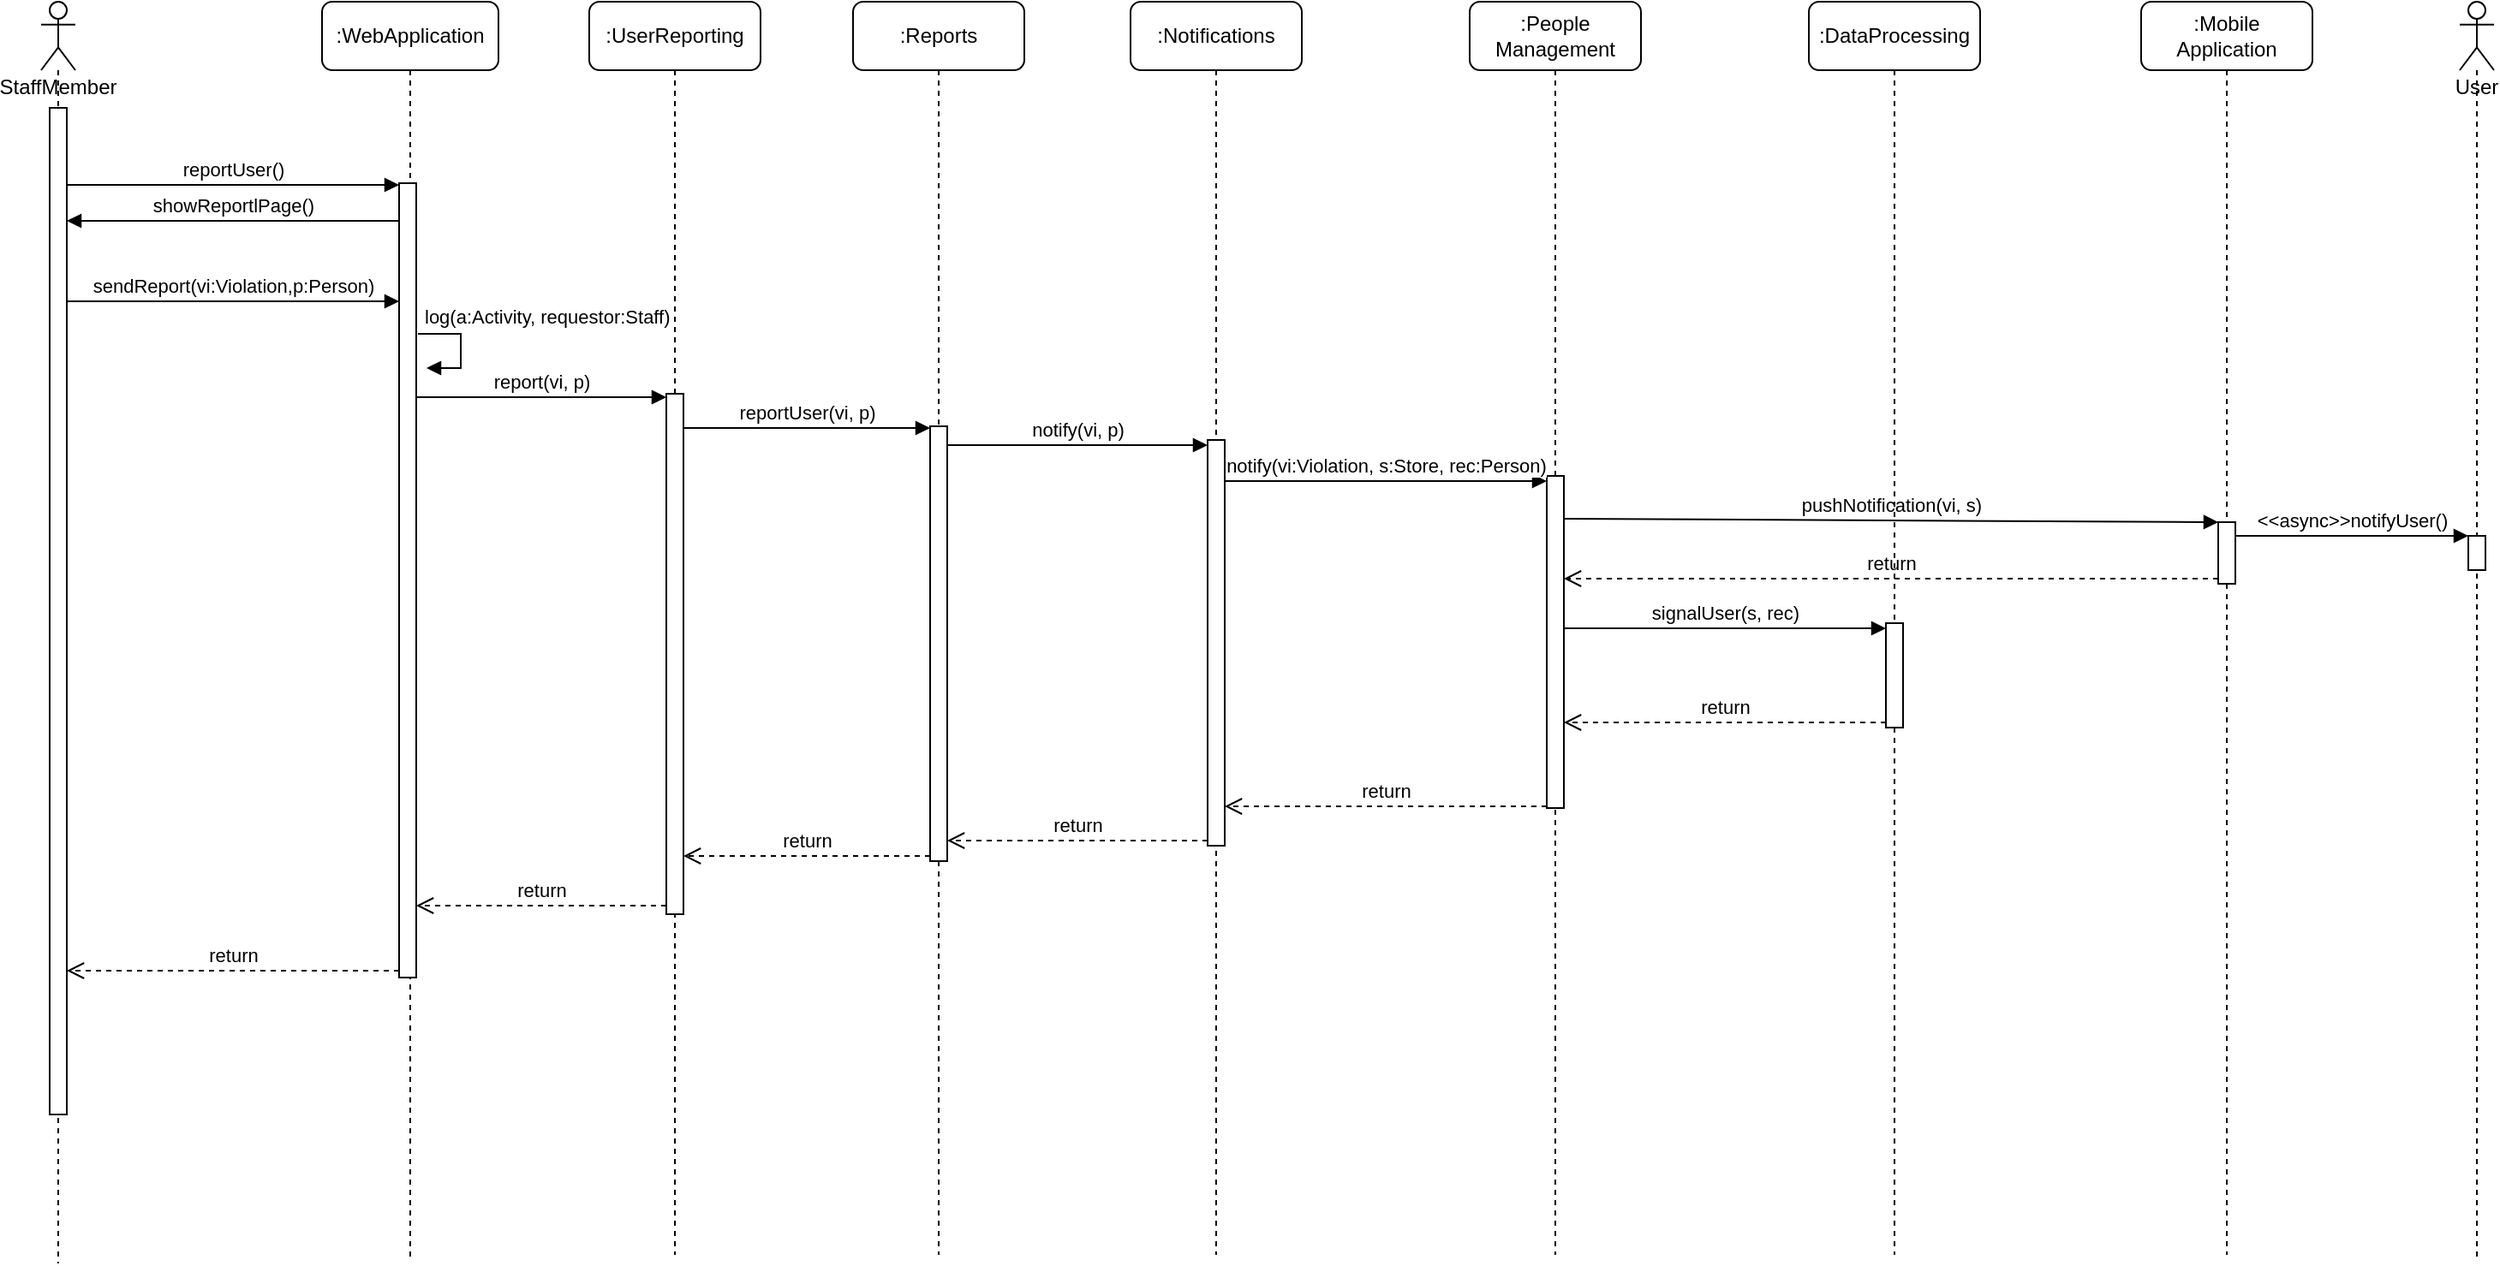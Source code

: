 <mxfile version="14.1.8" type="device"><diagram name="Page-1" id="13e1069c-82ec-6db2-03f1-153e76fe0fe0"><mxGraphModel dx="1422" dy="828" grid="0" gridSize="10" guides="1" tooltips="1" connect="1" arrows="1" fold="1" page="1" pageScale="1" pageWidth="1169" pageHeight="827" background="none" math="0" shadow="0"><root><mxCell id="0"/><mxCell id="1" parent="0"/><mxCell id="7baba1c4bc27f4b0-2" value=":WebApplication" style="shape=umlLifeline;perimeter=lifelinePerimeter;whiteSpace=wrap;html=1;container=1;collapsible=0;recursiveResize=0;outlineConnect=0;rounded=1;shadow=0;comic=0;labelBackgroundColor=none;strokeWidth=1;fontFamily=Helvetica;fontSize=12;align=center;" parent="1" vertex="1"><mxGeometry x="239" y="78" width="103" height="734" as="geometry"/></mxCell><mxCell id="7baba1c4bc27f4b0-10" value="" style="html=1;points=[];perimeter=orthogonalPerimeter;rounded=0;shadow=0;comic=0;labelBackgroundColor=none;strokeWidth=1;fontFamily=Verdana;fontSize=12;align=center;" parent="7baba1c4bc27f4b0-2" vertex="1"><mxGeometry x="45" y="106" width="10" height="464" as="geometry"/></mxCell><mxCell id="lIzOskPbsVTF9RIAqZBn-3" value="reportUser()" style="html=1;verticalAlign=bottom;endArrow=block;" parent="1" target="7baba1c4bc27f4b0-10" edge="1"><mxGeometry width="80" relative="1" as="geometry"><mxPoint x="90" y="185" as="sourcePoint"/><mxPoint x="524" y="368" as="targetPoint"/><Array as="points"><mxPoint x="265" y="185"/></Array></mxGeometry></mxCell><mxCell id="lIzOskPbsVTF9RIAqZBn-8" value=":UserReporting" style="shape=umlLifeline;perimeter=lifelinePerimeter;whiteSpace=wrap;html=1;container=1;collapsible=0;recursiveResize=0;outlineConnect=0;rounded=1;shadow=0;glass=0;sketch=0;" parent="1" vertex="1"><mxGeometry x="395" y="78" width="100" height="732" as="geometry"/></mxCell><mxCell id="G4KW6ZfDAX0KYnybegb4-3" value="" style="html=1;points=[];perimeter=orthogonalPerimeter;" parent="lIzOskPbsVTF9RIAqZBn-8" vertex="1"><mxGeometry x="45" y="229" width="10" height="304" as="geometry"/></mxCell><mxCell id="uHh67VX50_L7ws1yM3Z_-1" value="StaffMember" style="shape=umlLifeline;participant=umlActor;perimeter=lifelinePerimeter;whiteSpace=wrap;html=1;container=1;collapsible=0;recursiveResize=0;verticalAlign=top;spacingTop=36;outlineConnect=0;" parent="1" vertex="1"><mxGeometry x="75" y="78" width="20" height="737" as="geometry"/></mxCell><mxCell id="uHh67VX50_L7ws1yM3Z_-2" value="" style="html=1;points=[];perimeter=orthogonalPerimeter;" parent="uHh67VX50_L7ws1yM3Z_-1" vertex="1"><mxGeometry x="5" y="62" width="10" height="588" as="geometry"/></mxCell><mxCell id="G4KW6ZfDAX0KYnybegb4-1" value="showReportlPage()" style="html=1;verticalAlign=bottom;endArrow=block;" parent="1" source="7baba1c4bc27f4b0-10" target="uHh67VX50_L7ws1yM3Z_-2" edge="1"><mxGeometry width="80" relative="1" as="geometry"><mxPoint x="530" y="476" as="sourcePoint"/><mxPoint x="610" y="476" as="targetPoint"/><Array as="points"><mxPoint x="188" y="206"/></Array></mxGeometry></mxCell><mxCell id="G4KW6ZfDAX0KYnybegb4-2" value="sendReport(vi:Violation,p:Person)" style="html=1;verticalAlign=bottom;endArrow=block;" parent="1" source="uHh67VX50_L7ws1yM3Z_-2" target="7baba1c4bc27f4b0-10" edge="1"><mxGeometry width="80" relative="1" as="geometry"><mxPoint x="530" y="476" as="sourcePoint"/><mxPoint x="610" y="476" as="targetPoint"/><Array as="points"><mxPoint x="179" y="253"/></Array></mxGeometry></mxCell><mxCell id="G4KW6ZfDAX0KYnybegb4-7" value="report(vi, p)" style="html=1;verticalAlign=bottom;endArrow=block;" parent="1" target="G4KW6ZfDAX0KYnybegb4-3" edge="1"><mxGeometry width="80" relative="1" as="geometry"><mxPoint x="294" y="309" as="sourcePoint"/><mxPoint x="610" y="462" as="targetPoint"/><Array as="points"><mxPoint x="392" y="309"/></Array></mxGeometry></mxCell><mxCell id="G4KW6ZfDAX0KYnybegb4-8" value="return" style="html=1;verticalAlign=bottom;endArrow=open;dashed=1;endSize=8;" parent="1" source="G4KW6ZfDAX0KYnybegb4-3" target="7baba1c4bc27f4b0-10" edge="1"><mxGeometry relative="1" as="geometry"><mxPoint x="610" y="462" as="sourcePoint"/><mxPoint x="294" y="339" as="targetPoint"/><Array as="points"><mxPoint x="395" y="606"/></Array></mxGeometry></mxCell><mxCell id="G4KW6ZfDAX0KYnybegb4-11" value="log(a:Activity, requestor:Staff)" style="edgeStyle=orthogonalEdgeStyle;html=1;align=left;spacingLeft=2;endArrow=block;rounded=0;entryX=1;entryY=0;" parent="1" edge="1"><mxGeometry x="-1" y="10" relative="1" as="geometry"><mxPoint x="295" y="272" as="sourcePoint"/><Array as="points"><mxPoint x="320" y="272"/></Array><mxPoint x="300" y="292" as="targetPoint"/><mxPoint as="offset"/></mxGeometry></mxCell><mxCell id="G4KW6ZfDAX0KYnybegb4-21" value=":Reports" style="shape=umlLifeline;perimeter=lifelinePerimeter;whiteSpace=wrap;html=1;container=1;collapsible=0;recursiveResize=0;outlineConnect=0;rounded=1;shadow=0;glass=0;sketch=0;" parent="1" vertex="1"><mxGeometry x="549" y="78" width="100" height="732" as="geometry"/></mxCell><mxCell id="jzLfJRAwkKBOdUyyi4oW-11" value="" style="html=1;points=[];perimeter=orthogonalPerimeter;" vertex="1" parent="G4KW6ZfDAX0KYnybegb4-21"><mxGeometry x="45" y="248" width="10" height="254" as="geometry"/></mxCell><mxCell id="G4KW6ZfDAX0KYnybegb4-25" value=":People&lt;br&gt;Management" style="shape=umlLifeline;perimeter=lifelinePerimeter;whiteSpace=wrap;html=1;container=1;collapsible=0;recursiveResize=0;outlineConnect=0;rounded=1;shadow=0;glass=0;sketch=0;" parent="1" vertex="1"><mxGeometry x="909" y="78" width="100" height="732" as="geometry"/></mxCell><mxCell id="jzLfJRAwkKBOdUyyi4oW-24" value="" style="html=1;points=[];perimeter=orthogonalPerimeter;" vertex="1" parent="G4KW6ZfDAX0KYnybegb4-25"><mxGeometry x="45" y="277" width="10" height="194" as="geometry"/></mxCell><mxCell id="jzLfJRAwkKBOdUyyi4oW-1" value=":Notifications" style="shape=umlLifeline;perimeter=lifelinePerimeter;whiteSpace=wrap;html=1;container=1;collapsible=0;recursiveResize=0;outlineConnect=0;rounded=1;shadow=0;glass=0;sketch=0;" vertex="1" parent="1"><mxGeometry x="711" y="78" width="100" height="732" as="geometry"/></mxCell><mxCell id="jzLfJRAwkKBOdUyyi4oW-13" value="" style="html=1;points=[];perimeter=orthogonalPerimeter;" vertex="1" parent="jzLfJRAwkKBOdUyyi4oW-1"><mxGeometry x="45" y="256" width="10" height="237" as="geometry"/></mxCell><mxCell id="jzLfJRAwkKBOdUyyi4oW-5" value=":Mobile&lt;br&gt;Application" style="shape=umlLifeline;perimeter=lifelinePerimeter;whiteSpace=wrap;html=1;container=1;collapsible=0;recursiveResize=0;outlineConnect=0;rounded=1;shadow=0;glass=0;sketch=0;" vertex="1" parent="1"><mxGeometry x="1301" y="78" width="100" height="732" as="geometry"/></mxCell><mxCell id="jzLfJRAwkKBOdUyyi4oW-31" value="" style="html=1;points=[];perimeter=orthogonalPerimeter;" vertex="1" parent="jzLfJRAwkKBOdUyyi4oW-5"><mxGeometry x="45" y="304" width="10" height="36" as="geometry"/></mxCell><mxCell id="jzLfJRAwkKBOdUyyi4oW-7" value="User" style="shape=umlLifeline;participant=umlActor;perimeter=lifelinePerimeter;whiteSpace=wrap;html=1;container=1;collapsible=0;recursiveResize=0;verticalAlign=top;spacingTop=36;outlineConnect=0;" vertex="1" parent="1"><mxGeometry x="1487" y="78" width="20" height="735" as="geometry"/></mxCell><mxCell id="jzLfJRAwkKBOdUyyi4oW-34" value="" style="html=1;points=[];perimeter=orthogonalPerimeter;" vertex="1" parent="jzLfJRAwkKBOdUyyi4oW-7"><mxGeometry x="5" y="312" width="10" height="20" as="geometry"/></mxCell><mxCell id="jzLfJRAwkKBOdUyyi4oW-12" value="reportUser(vi, p)" style="html=1;verticalAlign=bottom;endArrow=block;" edge="1" parent="1" source="G4KW6ZfDAX0KYnybegb4-3" target="jzLfJRAwkKBOdUyyi4oW-11"><mxGeometry width="80" relative="1" as="geometry"><mxPoint x="667" y="438" as="sourcePoint"/><mxPoint x="747" y="438" as="targetPoint"/><Array as="points"><mxPoint x="527" y="327"/></Array></mxGeometry></mxCell><mxCell id="jzLfJRAwkKBOdUyyi4oW-14" value="notify(vi, p)" style="html=1;verticalAlign=bottom;endArrow=block;" edge="1" parent="1" source="jzLfJRAwkKBOdUyyi4oW-11" target="jzLfJRAwkKBOdUyyi4oW-13"><mxGeometry width="80" relative="1" as="geometry"><mxPoint x="667" y="438" as="sourcePoint"/><mxPoint x="747" y="438" as="targetPoint"/><Array as="points"><mxPoint x="676" y="337"/></Array></mxGeometry></mxCell><mxCell id="jzLfJRAwkKBOdUyyi4oW-19" value="return" style="html=1;verticalAlign=bottom;endArrow=open;dashed=1;endSize=8;" edge="1" parent="1" source="jzLfJRAwkKBOdUyyi4oW-13" target="jzLfJRAwkKBOdUyyi4oW-11"><mxGeometry relative="1" as="geometry"><mxPoint x="747" y="415" as="sourcePoint"/><mxPoint x="667" y="415" as="targetPoint"/><Array as="points"><mxPoint x="679" y="568"/></Array></mxGeometry></mxCell><mxCell id="jzLfJRAwkKBOdUyyi4oW-23" value="notify(vi:Violation, s:Store, rec:Person)" style="html=1;verticalAlign=bottom;endArrow=block;" edge="1" parent="1" source="jzLfJRAwkKBOdUyyi4oW-13" target="jzLfJRAwkKBOdUyyi4oW-24"><mxGeometry width="80" relative="1" as="geometry"><mxPoint x="717" y="475" as="sourcePoint"/><mxPoint x="797" y="475" as="targetPoint"/><Array as="points"><mxPoint x="843" y="358"/></Array></mxGeometry></mxCell><mxCell id="jzLfJRAwkKBOdUyyi4oW-32" value="pushNotification(vi, s)" style="html=1;verticalAlign=bottom;endArrow=block;entryX=0;entryY=0;" edge="1" target="jzLfJRAwkKBOdUyyi4oW-31" parent="1"><mxGeometry relative="1" as="geometry"><mxPoint x="964" y="380" as="sourcePoint"/></mxGeometry></mxCell><mxCell id="jzLfJRAwkKBOdUyyi4oW-33" value="return" style="html=1;verticalAlign=bottom;endArrow=open;dashed=1;endSize=8;" edge="1" source="jzLfJRAwkKBOdUyyi4oW-31" parent="1" target="jzLfJRAwkKBOdUyyi4oW-24"><mxGeometry relative="1" as="geometry"><mxPoint x="1292" y="542" as="targetPoint"/><Array as="points"><mxPoint x="1048" y="415"/></Array></mxGeometry></mxCell><mxCell id="jzLfJRAwkKBOdUyyi4oW-35" value="&amp;lt;&amp;lt;async&amp;gt;&amp;gt;notifyUser()" style="html=1;verticalAlign=bottom;endArrow=block;entryX=0;entryY=0;" edge="1" target="jzLfJRAwkKBOdUyyi4oW-34" parent="1" source="jzLfJRAwkKBOdUyyi4oW-31"><mxGeometry relative="1" as="geometry"><mxPoint x="1647" y="475" as="sourcePoint"/></mxGeometry></mxCell><mxCell id="jzLfJRAwkKBOdUyyi4oW-38" value="return" style="html=1;verticalAlign=bottom;endArrow=open;dashed=1;endSize=8;" edge="1" parent="1" source="jzLfJRAwkKBOdUyyi4oW-24" target="jzLfJRAwkKBOdUyyi4oW-13"><mxGeometry relative="1" as="geometry"><mxPoint x="832" y="442" as="sourcePoint"/><mxPoint x="752" y="442" as="targetPoint"/><Array as="points"><mxPoint x="838" y="548"/></Array></mxGeometry></mxCell><mxCell id="jzLfJRAwkKBOdUyyi4oW-39" value="return" style="html=1;verticalAlign=bottom;endArrow=open;dashed=1;endSize=8;" edge="1" parent="1" source="jzLfJRAwkKBOdUyyi4oW-11" target="G4KW6ZfDAX0KYnybegb4-3"><mxGeometry relative="1" as="geometry"><mxPoint x="832" y="442" as="sourcePoint"/><mxPoint x="752" y="442" as="targetPoint"/><Array as="points"><mxPoint x="524" y="577"/></Array></mxGeometry></mxCell><mxCell id="jzLfJRAwkKBOdUyyi4oW-40" value="return" style="html=1;verticalAlign=bottom;endArrow=open;dashed=1;endSize=8;" edge="1" parent="1" source="7baba1c4bc27f4b0-10" target="uHh67VX50_L7ws1yM3Z_-2"><mxGeometry relative="1" as="geometry"><mxPoint x="618" y="444" as="sourcePoint"/><mxPoint x="538" y="444" as="targetPoint"/><Array as="points"><mxPoint x="182" y="644"/></Array></mxGeometry></mxCell><mxCell id="jzLfJRAwkKBOdUyyi4oW-43" value=":DataProcessing" style="shape=umlLifeline;perimeter=lifelinePerimeter;whiteSpace=wrap;html=1;container=1;collapsible=0;recursiveResize=0;outlineConnect=0;rounded=1;shadow=0;glass=0;sketch=0;" vertex="1" parent="1"><mxGeometry x="1107" y="78" width="100" height="732" as="geometry"/></mxCell><mxCell id="jzLfJRAwkKBOdUyyi4oW-44" value="" style="html=1;points=[];perimeter=orthogonalPerimeter;" vertex="1" parent="jzLfJRAwkKBOdUyyi4oW-43"><mxGeometry x="45" y="363" width="10" height="61" as="geometry"/></mxCell><mxCell id="jzLfJRAwkKBOdUyyi4oW-46" value="signalUser(s, rec)" style="html=1;verticalAlign=bottom;endArrow=block;" edge="1" parent="1" source="jzLfJRAwkKBOdUyyi4oW-24" target="jzLfJRAwkKBOdUyyi4oW-44"><mxGeometry width="80" relative="1" as="geometry"><mxPoint x="902" y="256" as="sourcePoint"/><mxPoint x="982" y="256" as="targetPoint"/><Array as="points"><mxPoint x="1059" y="444"/></Array></mxGeometry></mxCell><mxCell id="jzLfJRAwkKBOdUyyi4oW-47" value="return" style="html=1;verticalAlign=bottom;endArrow=open;dashed=1;endSize=8;" edge="1" parent="1" source="jzLfJRAwkKBOdUyyi4oW-44" target="jzLfJRAwkKBOdUyyi4oW-24"><mxGeometry relative="1" as="geometry"><mxPoint x="982" y="256" as="sourcePoint"/><mxPoint x="902" y="256" as="targetPoint"/><Array as="points"><mxPoint x="1059" y="499"/></Array></mxGeometry></mxCell></root></mxGraphModel></diagram></mxfile>